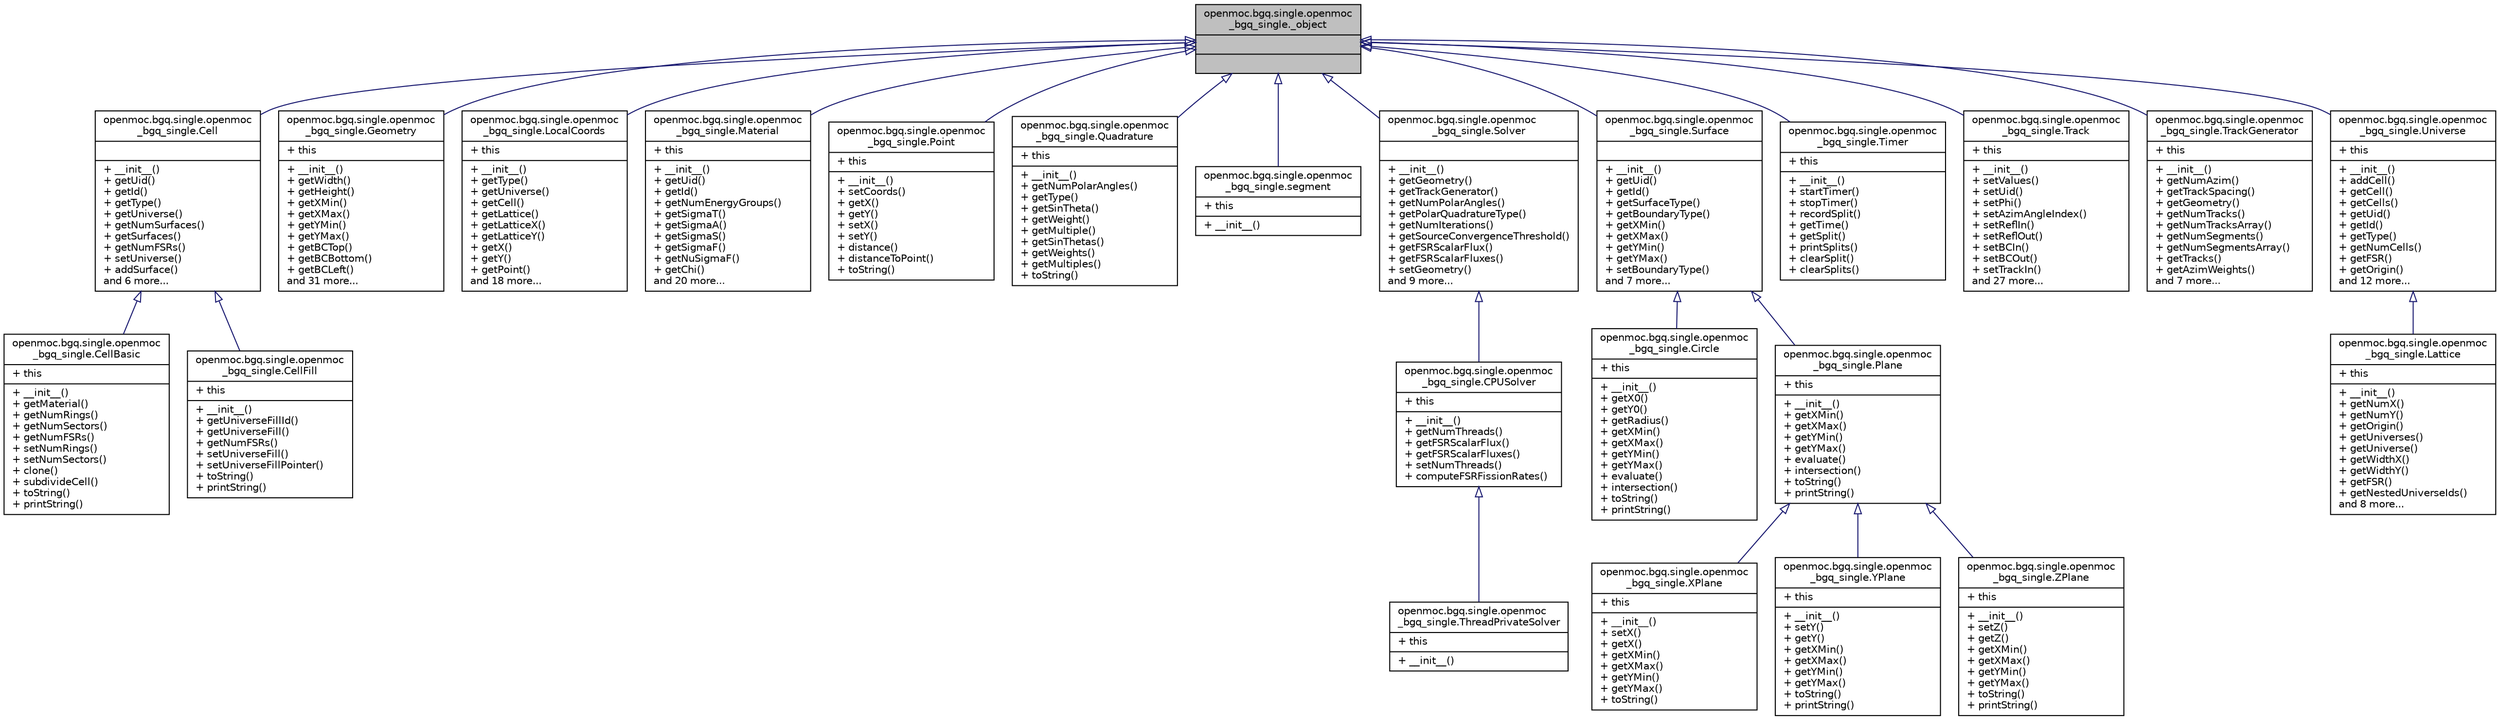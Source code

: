 digraph "openmoc.bgq.single.openmoc_bgq_single._object"
{
  edge [fontname="Helvetica",fontsize="10",labelfontname="Helvetica",labelfontsize="10"];
  node [fontname="Helvetica",fontsize="10",shape=record];
  Node1 [label="{openmoc.bgq.single.openmoc\l_bgq_single._object\n||}",height=0.2,width=0.4,color="black", fillcolor="grey75", style="filled" fontcolor="black"];
  Node1 -> Node2 [dir="back",color="midnightblue",fontsize="10",style="solid",arrowtail="onormal",fontname="Helvetica"];
  Node2 [label="{openmoc.bgq.single.openmoc\l_bgq_single.Cell\n||+ __init__()\l+ getUid()\l+ getId()\l+ getType()\l+ getUniverse()\l+ getNumSurfaces()\l+ getSurfaces()\l+ getNumFSRs()\l+ setUniverse()\l+ addSurface()\land 6 more...\l}",height=0.2,width=0.4,color="black", fillcolor="white", style="filled",URL="$classopenmoc_1_1bgq_1_1single_1_1openmoc__bgq__single_1_1Cell.html"];
  Node2 -> Node3 [dir="back",color="midnightblue",fontsize="10",style="solid",arrowtail="onormal",fontname="Helvetica"];
  Node3 [label="{openmoc.bgq.single.openmoc\l_bgq_single.CellBasic\n|+ this\l|+ __init__()\l+ getMaterial()\l+ getNumRings()\l+ getNumSectors()\l+ getNumFSRs()\l+ setNumRings()\l+ setNumSectors()\l+ clone()\l+ subdivideCell()\l+ toString()\l+ printString()\l}",height=0.2,width=0.4,color="black", fillcolor="white", style="filled",URL="$classopenmoc_1_1bgq_1_1single_1_1openmoc__bgq__single_1_1CellBasic.html"];
  Node2 -> Node4 [dir="back",color="midnightblue",fontsize="10",style="solid",arrowtail="onormal",fontname="Helvetica"];
  Node4 [label="{openmoc.bgq.single.openmoc\l_bgq_single.CellFill\n|+ this\l|+ __init__()\l+ getUniverseFillId()\l+ getUniverseFill()\l+ getNumFSRs()\l+ setUniverseFill()\l+ setUniverseFillPointer()\l+ toString()\l+ printString()\l}",height=0.2,width=0.4,color="black", fillcolor="white", style="filled",URL="$classopenmoc_1_1bgq_1_1single_1_1openmoc__bgq__single_1_1CellFill.html"];
  Node1 -> Node5 [dir="back",color="midnightblue",fontsize="10",style="solid",arrowtail="onormal",fontname="Helvetica"];
  Node5 [label="{openmoc.bgq.single.openmoc\l_bgq_single.Geometry\n|+ this\l|+ __init__()\l+ getWidth()\l+ getHeight()\l+ getXMin()\l+ getXMax()\l+ getYMin()\l+ getYMax()\l+ getBCTop()\l+ getBCBottom()\l+ getBCLeft()\land 31 more...\l}",height=0.2,width=0.4,color="black", fillcolor="white", style="filled",URL="$classopenmoc_1_1bgq_1_1single_1_1openmoc__bgq__single_1_1Geometry.html"];
  Node1 -> Node6 [dir="back",color="midnightblue",fontsize="10",style="solid",arrowtail="onormal",fontname="Helvetica"];
  Node6 [label="{openmoc.bgq.single.openmoc\l_bgq_single.LocalCoords\n|+ this\l|+ __init__()\l+ getType()\l+ getUniverse()\l+ getCell()\l+ getLattice()\l+ getLatticeX()\l+ getLatticeY()\l+ getX()\l+ getY()\l+ getPoint()\land 18 more...\l}",height=0.2,width=0.4,color="black", fillcolor="white", style="filled",URL="$classopenmoc_1_1bgq_1_1single_1_1openmoc__bgq__single_1_1LocalCoords.html"];
  Node1 -> Node7 [dir="back",color="midnightblue",fontsize="10",style="solid",arrowtail="onormal",fontname="Helvetica"];
  Node7 [label="{openmoc.bgq.single.openmoc\l_bgq_single.Material\n|+ this\l|+ __init__()\l+ getUid()\l+ getId()\l+ getNumEnergyGroups()\l+ getSigmaT()\l+ getSigmaA()\l+ getSigmaS()\l+ getSigmaF()\l+ getNuSigmaF()\l+ getChi()\land 20 more...\l}",height=0.2,width=0.4,color="black", fillcolor="white", style="filled",URL="$classopenmoc_1_1bgq_1_1single_1_1openmoc__bgq__single_1_1Material.html"];
  Node1 -> Node8 [dir="back",color="midnightblue",fontsize="10",style="solid",arrowtail="onormal",fontname="Helvetica"];
  Node8 [label="{openmoc.bgq.single.openmoc\l_bgq_single.Point\n|+ this\l|+ __init__()\l+ setCoords()\l+ getX()\l+ getY()\l+ setX()\l+ setY()\l+ distance()\l+ distanceToPoint()\l+ toString()\l}",height=0.2,width=0.4,color="black", fillcolor="white", style="filled",URL="$classopenmoc_1_1bgq_1_1single_1_1openmoc__bgq__single_1_1Point.html"];
  Node1 -> Node9 [dir="back",color="midnightblue",fontsize="10",style="solid",arrowtail="onormal",fontname="Helvetica"];
  Node9 [label="{openmoc.bgq.single.openmoc\l_bgq_single.Quadrature\n|+ this\l|+ __init__()\l+ getNumPolarAngles()\l+ getType()\l+ getSinTheta()\l+ getWeight()\l+ getMultiple()\l+ getSinThetas()\l+ getWeights()\l+ getMultiples()\l+ toString()\l}",height=0.2,width=0.4,color="black", fillcolor="white", style="filled",URL="$classopenmoc_1_1bgq_1_1single_1_1openmoc__bgq__single_1_1Quadrature.html"];
  Node1 -> Node10 [dir="back",color="midnightblue",fontsize="10",style="solid",arrowtail="onormal",fontname="Helvetica"];
  Node10 [label="{openmoc.bgq.single.openmoc\l_bgq_single.segment\n|+ this\l|+ __init__()\l}",height=0.2,width=0.4,color="black", fillcolor="white", style="filled",URL="$classopenmoc_1_1bgq_1_1single_1_1openmoc__bgq__single_1_1segment.html"];
  Node1 -> Node11 [dir="back",color="midnightblue",fontsize="10",style="solid",arrowtail="onormal",fontname="Helvetica"];
  Node11 [label="{openmoc.bgq.single.openmoc\l_bgq_single.Solver\n||+ __init__()\l+ getGeometry()\l+ getTrackGenerator()\l+ getNumPolarAngles()\l+ getPolarQuadratureType()\l+ getNumIterations()\l+ getSourceConvergenceThreshold()\l+ getFSRScalarFlux()\l+ getFSRScalarFluxes()\l+ setGeometry()\land 9 more...\l}",height=0.2,width=0.4,color="black", fillcolor="white", style="filled",URL="$classopenmoc_1_1bgq_1_1single_1_1openmoc__bgq__single_1_1Solver.html"];
  Node11 -> Node12 [dir="back",color="midnightblue",fontsize="10",style="solid",arrowtail="onormal",fontname="Helvetica"];
  Node12 [label="{openmoc.bgq.single.openmoc\l_bgq_single.CPUSolver\n|+ this\l|+ __init__()\l+ getNumThreads()\l+ getFSRScalarFlux()\l+ getFSRScalarFluxes()\l+ setNumThreads()\l+ computeFSRFissionRates()\l}",height=0.2,width=0.4,color="black", fillcolor="white", style="filled",URL="$classopenmoc_1_1bgq_1_1single_1_1openmoc__bgq__single_1_1CPUSolver.html"];
  Node12 -> Node13 [dir="back",color="midnightblue",fontsize="10",style="solid",arrowtail="onormal",fontname="Helvetica"];
  Node13 [label="{openmoc.bgq.single.openmoc\l_bgq_single.ThreadPrivateSolver\n|+ this\l|+ __init__()\l}",height=0.2,width=0.4,color="black", fillcolor="white", style="filled",URL="$classopenmoc_1_1bgq_1_1single_1_1openmoc__bgq__single_1_1ThreadPrivateSolver.html"];
  Node1 -> Node14 [dir="back",color="midnightblue",fontsize="10",style="solid",arrowtail="onormal",fontname="Helvetica"];
  Node14 [label="{openmoc.bgq.single.openmoc\l_bgq_single.Surface\n||+ __init__()\l+ getUid()\l+ getId()\l+ getSurfaceType()\l+ getBoundaryType()\l+ getXMin()\l+ getXMax()\l+ getYMin()\l+ getYMax()\l+ setBoundaryType()\land 7 more...\l}",height=0.2,width=0.4,color="black", fillcolor="white", style="filled",URL="$classopenmoc_1_1bgq_1_1single_1_1openmoc__bgq__single_1_1Surface.html"];
  Node14 -> Node15 [dir="back",color="midnightblue",fontsize="10",style="solid",arrowtail="onormal",fontname="Helvetica"];
  Node15 [label="{openmoc.bgq.single.openmoc\l_bgq_single.Circle\n|+ this\l|+ __init__()\l+ getX0()\l+ getY0()\l+ getRadius()\l+ getXMin()\l+ getXMax()\l+ getYMin()\l+ getYMax()\l+ evaluate()\l+ intersection()\l+ toString()\l+ printString()\l}",height=0.2,width=0.4,color="black", fillcolor="white", style="filled",URL="$classopenmoc_1_1bgq_1_1single_1_1openmoc__bgq__single_1_1Circle.html"];
  Node14 -> Node16 [dir="back",color="midnightblue",fontsize="10",style="solid",arrowtail="onormal",fontname="Helvetica"];
  Node16 [label="{openmoc.bgq.single.openmoc\l_bgq_single.Plane\n|+ this\l|+ __init__()\l+ getXMin()\l+ getXMax()\l+ getYMin()\l+ getYMax()\l+ evaluate()\l+ intersection()\l+ toString()\l+ printString()\l}",height=0.2,width=0.4,color="black", fillcolor="white", style="filled",URL="$classopenmoc_1_1bgq_1_1single_1_1openmoc__bgq__single_1_1Plane.html"];
  Node16 -> Node17 [dir="back",color="midnightblue",fontsize="10",style="solid",arrowtail="onormal",fontname="Helvetica"];
  Node17 [label="{openmoc.bgq.single.openmoc\l_bgq_single.XPlane\n|+ this\l|+ __init__()\l+ setX()\l+ getX()\l+ getXMin()\l+ getXMax()\l+ getYMin()\l+ getYMax()\l+ toString()\l}",height=0.2,width=0.4,color="black", fillcolor="white", style="filled",URL="$classopenmoc_1_1bgq_1_1single_1_1openmoc__bgq__single_1_1XPlane.html"];
  Node16 -> Node18 [dir="back",color="midnightblue",fontsize="10",style="solid",arrowtail="onormal",fontname="Helvetica"];
  Node18 [label="{openmoc.bgq.single.openmoc\l_bgq_single.YPlane\n|+ this\l|+ __init__()\l+ setY()\l+ getY()\l+ getXMin()\l+ getXMax()\l+ getYMin()\l+ getYMax()\l+ toString()\l+ printString()\l}",height=0.2,width=0.4,color="black", fillcolor="white", style="filled",URL="$classopenmoc_1_1bgq_1_1single_1_1openmoc__bgq__single_1_1YPlane.html"];
  Node16 -> Node19 [dir="back",color="midnightblue",fontsize="10",style="solid",arrowtail="onormal",fontname="Helvetica"];
  Node19 [label="{openmoc.bgq.single.openmoc\l_bgq_single.ZPlane\n|+ this\l|+ __init__()\l+ setZ()\l+ getZ()\l+ getXMin()\l+ getXMax()\l+ getYMin()\l+ getYMax()\l+ toString()\l+ printString()\l}",height=0.2,width=0.4,color="black", fillcolor="white", style="filled",URL="$classopenmoc_1_1bgq_1_1single_1_1openmoc__bgq__single_1_1ZPlane.html"];
  Node1 -> Node20 [dir="back",color="midnightblue",fontsize="10",style="solid",arrowtail="onormal",fontname="Helvetica"];
  Node20 [label="{openmoc.bgq.single.openmoc\l_bgq_single.Timer\n|+ this\l|+ __init__()\l+ startTimer()\l+ stopTimer()\l+ recordSplit()\l+ getTime()\l+ getSplit()\l+ printSplits()\l+ clearSplit()\l+ clearSplits()\l}",height=0.2,width=0.4,color="black", fillcolor="white", style="filled",URL="$classopenmoc_1_1bgq_1_1single_1_1openmoc__bgq__single_1_1Timer.html"];
  Node1 -> Node21 [dir="back",color="midnightblue",fontsize="10",style="solid",arrowtail="onormal",fontname="Helvetica"];
  Node21 [label="{openmoc.bgq.single.openmoc\l_bgq_single.Track\n|+ this\l|+ __init__()\l+ setValues()\l+ setUid()\l+ setPhi()\l+ setAzimAngleIndex()\l+ setReflIn()\l+ setReflOut()\l+ setBCIn()\l+ setBCOut()\l+ setTrackIn()\land 27 more...\l}",height=0.2,width=0.4,color="black", fillcolor="white", style="filled",URL="$classopenmoc_1_1bgq_1_1single_1_1openmoc__bgq__single_1_1Track.html"];
  Node1 -> Node22 [dir="back",color="midnightblue",fontsize="10",style="solid",arrowtail="onormal",fontname="Helvetica"];
  Node22 [label="{openmoc.bgq.single.openmoc\l_bgq_single.TrackGenerator\n|+ this\l|+ __init__()\l+ getNumAzim()\l+ getTrackSpacing()\l+ getGeometry()\l+ getNumTracks()\l+ getNumTracksArray()\l+ getNumSegments()\l+ getNumSegmentsArray()\l+ getTracks()\l+ getAzimWeights()\land 7 more...\l}",height=0.2,width=0.4,color="black", fillcolor="white", style="filled",URL="$classopenmoc_1_1bgq_1_1single_1_1openmoc__bgq__single_1_1TrackGenerator.html"];
  Node1 -> Node23 [dir="back",color="midnightblue",fontsize="10",style="solid",arrowtail="onormal",fontname="Helvetica"];
  Node23 [label="{openmoc.bgq.single.openmoc\l_bgq_single.Universe\n|+ this\l|+ __init__()\l+ addCell()\l+ getCell()\l+ getCells()\l+ getUid()\l+ getId()\l+ getType()\l+ getNumCells()\l+ getFSR()\l+ getOrigin()\land 12 more...\l}",height=0.2,width=0.4,color="black", fillcolor="white", style="filled",URL="$classopenmoc_1_1bgq_1_1single_1_1openmoc__bgq__single_1_1Universe.html"];
  Node23 -> Node24 [dir="back",color="midnightblue",fontsize="10",style="solid",arrowtail="onormal",fontname="Helvetica"];
  Node24 [label="{openmoc.bgq.single.openmoc\l_bgq_single.Lattice\n|+ this\l|+ __init__()\l+ getNumX()\l+ getNumY()\l+ getOrigin()\l+ getUniverses()\l+ getUniverse()\l+ getWidthX()\l+ getWidthY()\l+ getFSR()\l+ getNestedUniverseIds()\land 8 more...\l}",height=0.2,width=0.4,color="black", fillcolor="white", style="filled",URL="$classopenmoc_1_1bgq_1_1single_1_1openmoc__bgq__single_1_1Lattice.html"];
}
